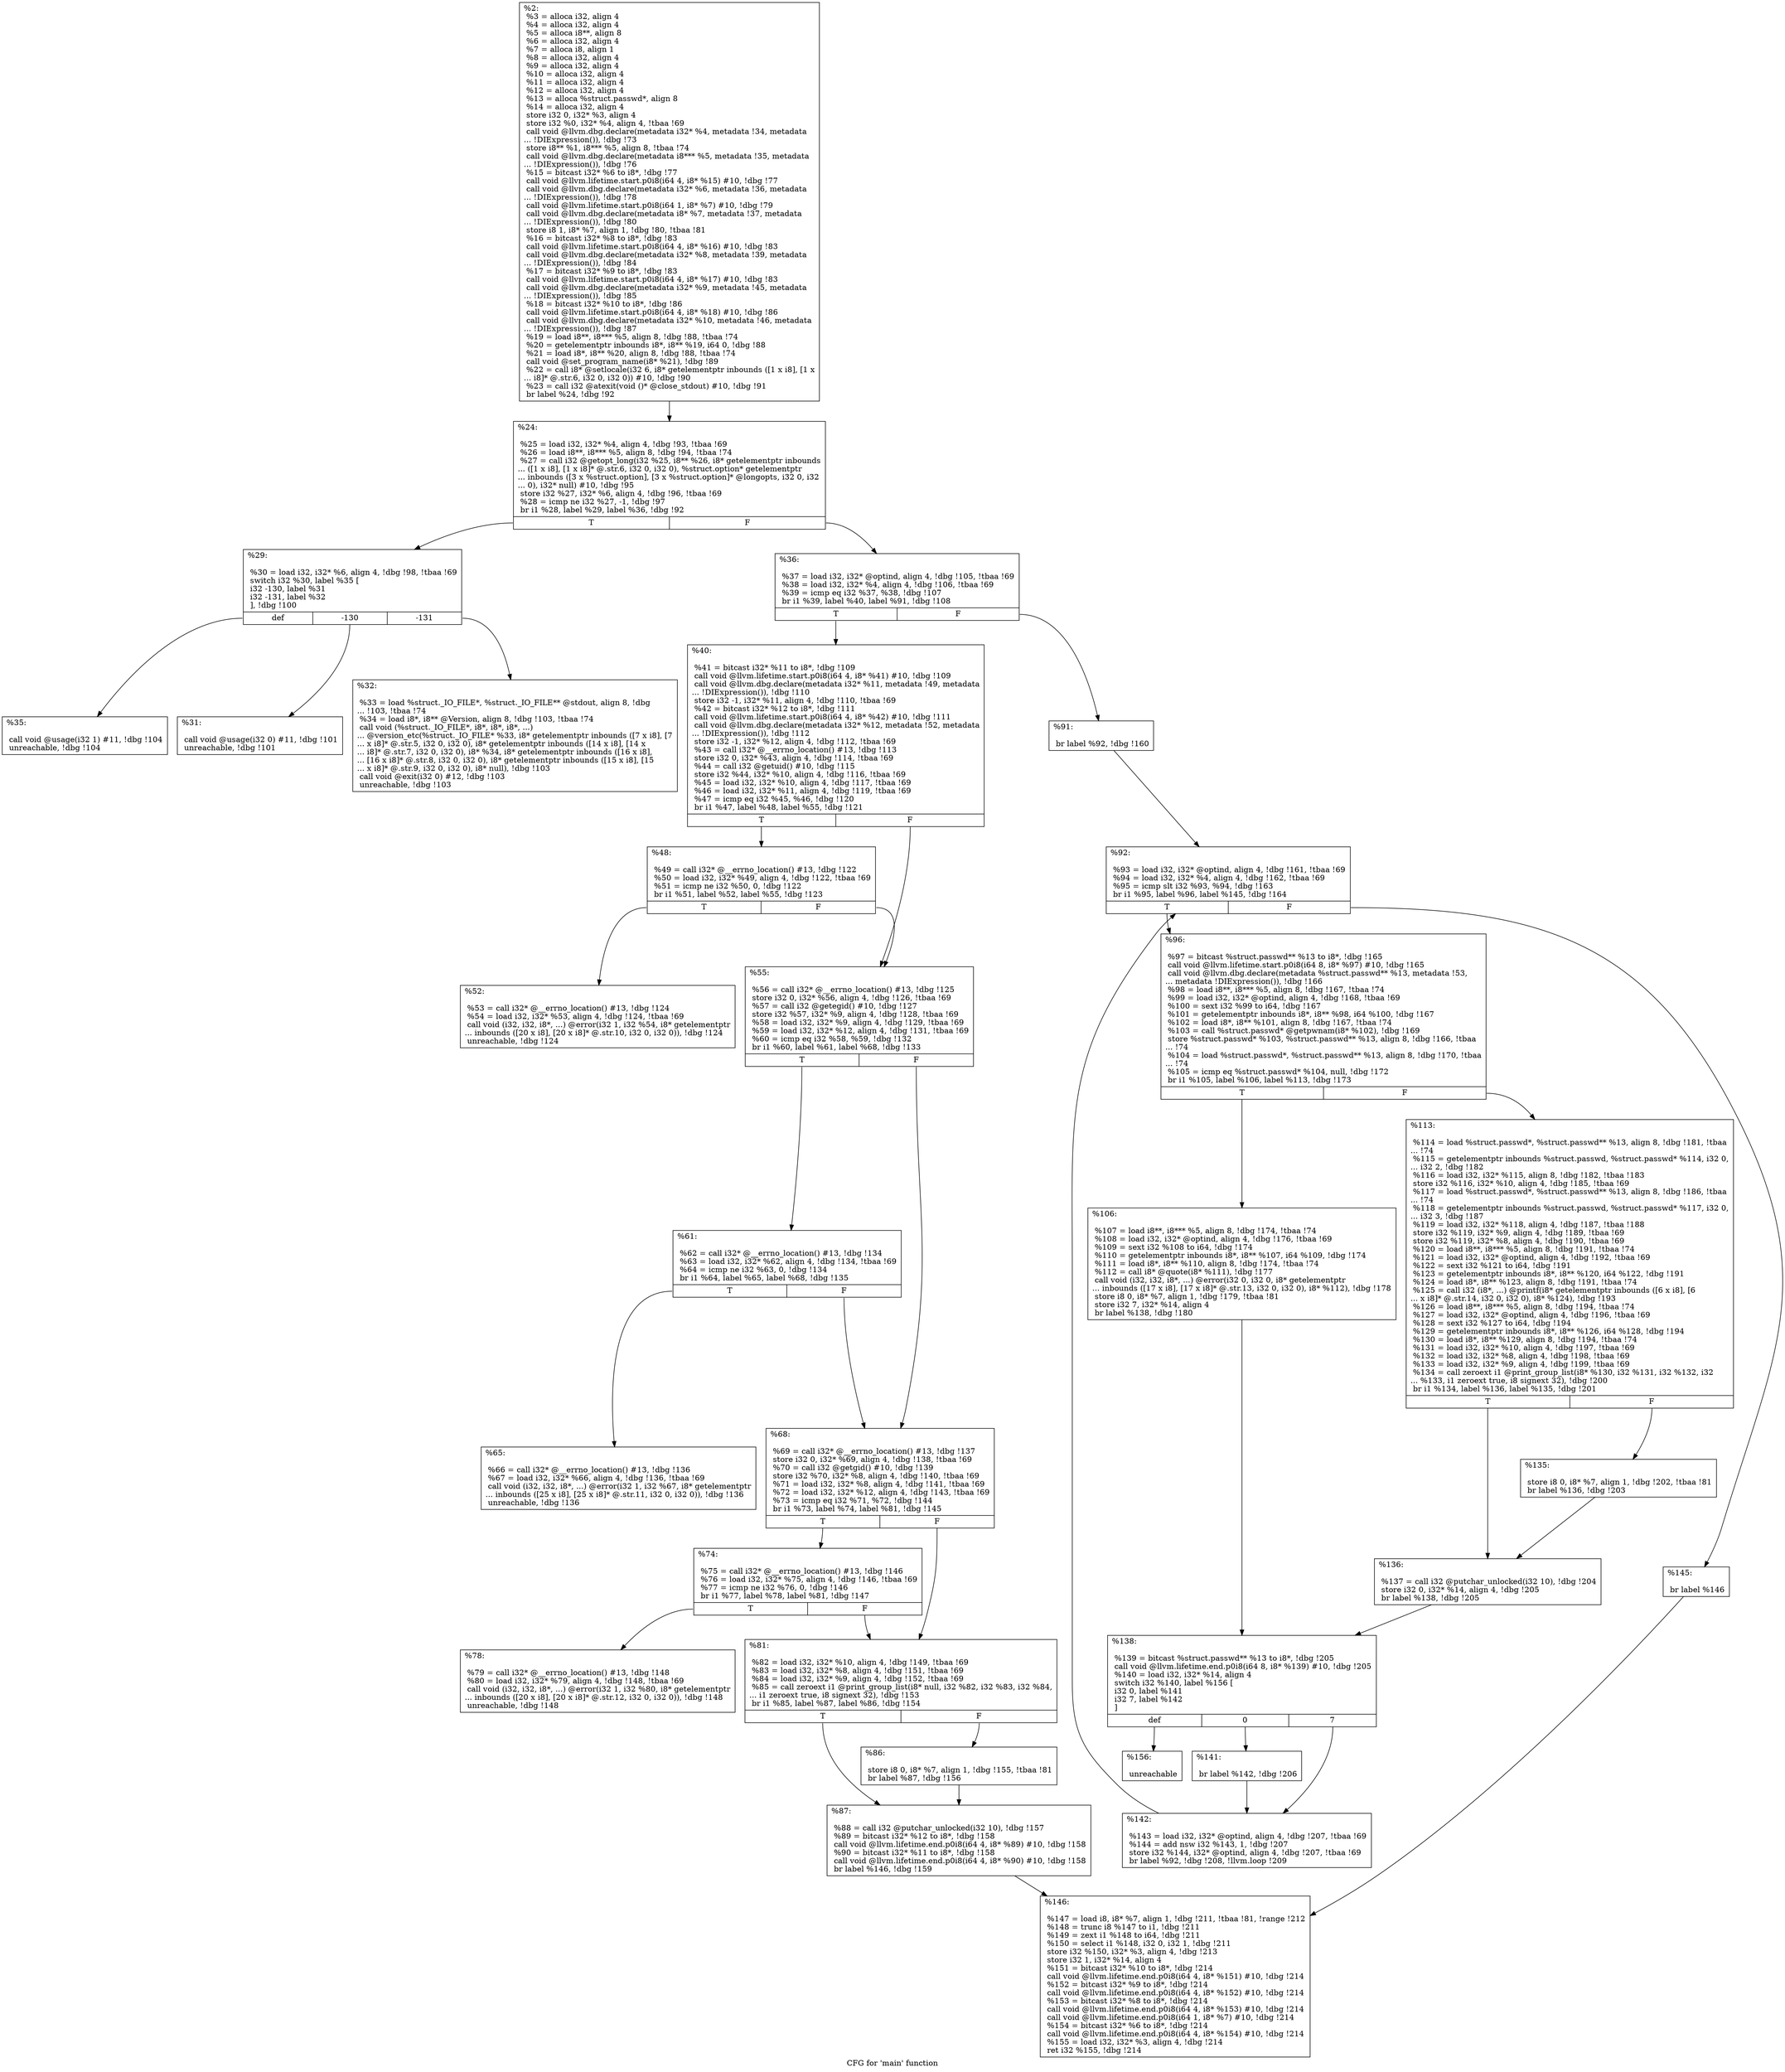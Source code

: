 digraph "CFG for 'main' function" {
	label="CFG for 'main' function";

	Node0x14b0ef0 [shape=record,label="{%2:\l  %3 = alloca i32, align 4\l  %4 = alloca i32, align 4\l  %5 = alloca i8**, align 8\l  %6 = alloca i32, align 4\l  %7 = alloca i8, align 1\l  %8 = alloca i32, align 4\l  %9 = alloca i32, align 4\l  %10 = alloca i32, align 4\l  %11 = alloca i32, align 4\l  %12 = alloca i32, align 4\l  %13 = alloca %struct.passwd*, align 8\l  %14 = alloca i32, align 4\l  store i32 0, i32* %3, align 4\l  store i32 %0, i32* %4, align 4, !tbaa !69\l  call void @llvm.dbg.declare(metadata i32* %4, metadata !34, metadata\l... !DIExpression()), !dbg !73\l  store i8** %1, i8*** %5, align 8, !tbaa !74\l  call void @llvm.dbg.declare(metadata i8*** %5, metadata !35, metadata\l... !DIExpression()), !dbg !76\l  %15 = bitcast i32* %6 to i8*, !dbg !77\l  call void @llvm.lifetime.start.p0i8(i64 4, i8* %15) #10, !dbg !77\l  call void @llvm.dbg.declare(metadata i32* %6, metadata !36, metadata\l... !DIExpression()), !dbg !78\l  call void @llvm.lifetime.start.p0i8(i64 1, i8* %7) #10, !dbg !79\l  call void @llvm.dbg.declare(metadata i8* %7, metadata !37, metadata\l... !DIExpression()), !dbg !80\l  store i8 1, i8* %7, align 1, !dbg !80, !tbaa !81\l  %16 = bitcast i32* %8 to i8*, !dbg !83\l  call void @llvm.lifetime.start.p0i8(i64 4, i8* %16) #10, !dbg !83\l  call void @llvm.dbg.declare(metadata i32* %8, metadata !39, metadata\l... !DIExpression()), !dbg !84\l  %17 = bitcast i32* %9 to i8*, !dbg !83\l  call void @llvm.lifetime.start.p0i8(i64 4, i8* %17) #10, !dbg !83\l  call void @llvm.dbg.declare(metadata i32* %9, metadata !45, metadata\l... !DIExpression()), !dbg !85\l  %18 = bitcast i32* %10 to i8*, !dbg !86\l  call void @llvm.lifetime.start.p0i8(i64 4, i8* %18) #10, !dbg !86\l  call void @llvm.dbg.declare(metadata i32* %10, metadata !46, metadata\l... !DIExpression()), !dbg !87\l  %19 = load i8**, i8*** %5, align 8, !dbg !88, !tbaa !74\l  %20 = getelementptr inbounds i8*, i8** %19, i64 0, !dbg !88\l  %21 = load i8*, i8** %20, align 8, !dbg !88, !tbaa !74\l  call void @set_program_name(i8* %21), !dbg !89\l  %22 = call i8* @setlocale(i32 6, i8* getelementptr inbounds ([1 x i8], [1 x\l... i8]* @.str.6, i32 0, i32 0)) #10, !dbg !90\l  %23 = call i32 @atexit(void ()* @close_stdout) #10, !dbg !91\l  br label %24, !dbg !92\l}"];
	Node0x14b0ef0 -> Node0x14b0f40;
	Node0x14b0f40 [shape=record,label="{%24:\l\l  %25 = load i32, i32* %4, align 4, !dbg !93, !tbaa !69\l  %26 = load i8**, i8*** %5, align 8, !dbg !94, !tbaa !74\l  %27 = call i32 @getopt_long(i32 %25, i8** %26, i8* getelementptr inbounds\l... ([1 x i8], [1 x i8]* @.str.6, i32 0, i32 0), %struct.option* getelementptr\l... inbounds ([3 x %struct.option], [3 x %struct.option]* @longopts, i32 0, i32\l... 0), i32* null) #10, !dbg !95\l  store i32 %27, i32* %6, align 4, !dbg !96, !tbaa !69\l  %28 = icmp ne i32 %27, -1, !dbg !97\l  br i1 %28, label %29, label %36, !dbg !92\l|{<s0>T|<s1>F}}"];
	Node0x14b0f40:s0 -> Node0x14b0f90;
	Node0x14b0f40:s1 -> Node0x14b10d0;
	Node0x14b0f90 [shape=record,label="{%29:\l\l  %30 = load i32, i32* %6, align 4, !dbg !98, !tbaa !69\l  switch i32 %30, label %35 [\l    i32 -130, label %31\l    i32 -131, label %32\l  ], !dbg !100\l|{<s0>def|<s1>-130|<s2>-131}}"];
	Node0x14b0f90:s0 -> Node0x14b1080;
	Node0x14b0f90:s1 -> Node0x14b0fe0;
	Node0x14b0f90:s2 -> Node0x14b1030;
	Node0x14b0fe0 [shape=record,label="{%31:\l\l  call void @usage(i32 0) #11, !dbg !101\l  unreachable, !dbg !101\l}"];
	Node0x14b1030 [shape=record,label="{%32:\l\l  %33 = load %struct._IO_FILE*, %struct._IO_FILE** @stdout, align 8, !dbg\l... !103, !tbaa !74\l  %34 = load i8*, i8** @Version, align 8, !dbg !103, !tbaa !74\l  call void (%struct._IO_FILE*, i8*, i8*, i8*, ...)\l... @version_etc(%struct._IO_FILE* %33, i8* getelementptr inbounds ([7 x i8], [7\l... x i8]* @.str.5, i32 0, i32 0), i8* getelementptr inbounds ([14 x i8], [14 x\l... i8]* @.str.7, i32 0, i32 0), i8* %34, i8* getelementptr inbounds ([16 x i8],\l... [16 x i8]* @.str.8, i32 0, i32 0), i8* getelementptr inbounds ([15 x i8], [15\l... x i8]* @.str.9, i32 0, i32 0), i8* null), !dbg !103\l  call void @exit(i32 0) #12, !dbg !103\l  unreachable, !dbg !103\l}"];
	Node0x14b1080 [shape=record,label="{%35:\l\l  call void @usage(i32 1) #11, !dbg !104\l  unreachable, !dbg !104\l}"];
	Node0x14b10d0 [shape=record,label="{%36:\l\l  %37 = load i32, i32* @optind, align 4, !dbg !105, !tbaa !69\l  %38 = load i32, i32* %4, align 4, !dbg !106, !tbaa !69\l  %39 = icmp eq i32 %37, %38, !dbg !107\l  br i1 %39, label %40, label %91, !dbg !108\l|{<s0>T|<s1>F}}"];
	Node0x14b10d0:s0 -> Node0x14b1120;
	Node0x14b10d0:s1 -> Node0x14b14e0;
	Node0x14b1120 [shape=record,label="{%40:\l\l  %41 = bitcast i32* %11 to i8*, !dbg !109\l  call void @llvm.lifetime.start.p0i8(i64 4, i8* %41) #10, !dbg !109\l  call void @llvm.dbg.declare(metadata i32* %11, metadata !49, metadata\l... !DIExpression()), !dbg !110\l  store i32 -1, i32* %11, align 4, !dbg !110, !tbaa !69\l  %42 = bitcast i32* %12 to i8*, !dbg !111\l  call void @llvm.lifetime.start.p0i8(i64 4, i8* %42) #10, !dbg !111\l  call void @llvm.dbg.declare(metadata i32* %12, metadata !52, metadata\l... !DIExpression()), !dbg !112\l  store i32 -1, i32* %12, align 4, !dbg !112, !tbaa !69\l  %43 = call i32* @__errno_location() #13, !dbg !113\l  store i32 0, i32* %43, align 4, !dbg !114, !tbaa !69\l  %44 = call i32 @getuid() #10, !dbg !115\l  store i32 %44, i32* %10, align 4, !dbg !116, !tbaa !69\l  %45 = load i32, i32* %10, align 4, !dbg !117, !tbaa !69\l  %46 = load i32, i32* %11, align 4, !dbg !119, !tbaa !69\l  %47 = icmp eq i32 %45, %46, !dbg !120\l  br i1 %47, label %48, label %55, !dbg !121\l|{<s0>T|<s1>F}}"];
	Node0x14b1120:s0 -> Node0x14b1170;
	Node0x14b1120:s1 -> Node0x14b1210;
	Node0x14b1170 [shape=record,label="{%48:\l\l  %49 = call i32* @__errno_location() #13, !dbg !122\l  %50 = load i32, i32* %49, align 4, !dbg !122, !tbaa !69\l  %51 = icmp ne i32 %50, 0, !dbg !122\l  br i1 %51, label %52, label %55, !dbg !123\l|{<s0>T|<s1>F}}"];
	Node0x14b1170:s0 -> Node0x14b11c0;
	Node0x14b1170:s1 -> Node0x14b1210;
	Node0x14b11c0 [shape=record,label="{%52:\l\l  %53 = call i32* @__errno_location() #13, !dbg !124\l  %54 = load i32, i32* %53, align 4, !dbg !124, !tbaa !69\l  call void (i32, i32, i8*, ...) @error(i32 1, i32 %54, i8* getelementptr\l... inbounds ([20 x i8], [20 x i8]* @.str.10, i32 0, i32 0)), !dbg !124\l  unreachable, !dbg !124\l}"];
	Node0x14b1210 [shape=record,label="{%55:\l\l  %56 = call i32* @__errno_location() #13, !dbg !125\l  store i32 0, i32* %56, align 4, !dbg !126, !tbaa !69\l  %57 = call i32 @getegid() #10, !dbg !127\l  store i32 %57, i32* %9, align 4, !dbg !128, !tbaa !69\l  %58 = load i32, i32* %9, align 4, !dbg !129, !tbaa !69\l  %59 = load i32, i32* %12, align 4, !dbg !131, !tbaa !69\l  %60 = icmp eq i32 %58, %59, !dbg !132\l  br i1 %60, label %61, label %68, !dbg !133\l|{<s0>T|<s1>F}}"];
	Node0x14b1210:s0 -> Node0x14b1260;
	Node0x14b1210:s1 -> Node0x14b1300;
	Node0x14b1260 [shape=record,label="{%61:\l\l  %62 = call i32* @__errno_location() #13, !dbg !134\l  %63 = load i32, i32* %62, align 4, !dbg !134, !tbaa !69\l  %64 = icmp ne i32 %63, 0, !dbg !134\l  br i1 %64, label %65, label %68, !dbg !135\l|{<s0>T|<s1>F}}"];
	Node0x14b1260:s0 -> Node0x14b12b0;
	Node0x14b1260:s1 -> Node0x14b1300;
	Node0x14b12b0 [shape=record,label="{%65:\l\l  %66 = call i32* @__errno_location() #13, !dbg !136\l  %67 = load i32, i32* %66, align 4, !dbg !136, !tbaa !69\l  call void (i32, i32, i8*, ...) @error(i32 1, i32 %67, i8* getelementptr\l... inbounds ([25 x i8], [25 x i8]* @.str.11, i32 0, i32 0)), !dbg !136\l  unreachable, !dbg !136\l}"];
	Node0x14b1300 [shape=record,label="{%68:\l\l  %69 = call i32* @__errno_location() #13, !dbg !137\l  store i32 0, i32* %69, align 4, !dbg !138, !tbaa !69\l  %70 = call i32 @getgid() #10, !dbg !139\l  store i32 %70, i32* %8, align 4, !dbg !140, !tbaa !69\l  %71 = load i32, i32* %8, align 4, !dbg !141, !tbaa !69\l  %72 = load i32, i32* %12, align 4, !dbg !143, !tbaa !69\l  %73 = icmp eq i32 %71, %72, !dbg !144\l  br i1 %73, label %74, label %81, !dbg !145\l|{<s0>T|<s1>F}}"];
	Node0x14b1300:s0 -> Node0x14b1350;
	Node0x14b1300:s1 -> Node0x14b13f0;
	Node0x14b1350 [shape=record,label="{%74:\l\l  %75 = call i32* @__errno_location() #13, !dbg !146\l  %76 = load i32, i32* %75, align 4, !dbg !146, !tbaa !69\l  %77 = icmp ne i32 %76, 0, !dbg !146\l  br i1 %77, label %78, label %81, !dbg !147\l|{<s0>T|<s1>F}}"];
	Node0x14b1350:s0 -> Node0x14b13a0;
	Node0x14b1350:s1 -> Node0x14b13f0;
	Node0x14b13a0 [shape=record,label="{%78:\l\l  %79 = call i32* @__errno_location() #13, !dbg !148\l  %80 = load i32, i32* %79, align 4, !dbg !148, !tbaa !69\l  call void (i32, i32, i8*, ...) @error(i32 1, i32 %80, i8* getelementptr\l... inbounds ([20 x i8], [20 x i8]* @.str.12, i32 0, i32 0)), !dbg !148\l  unreachable, !dbg !148\l}"];
	Node0x14b13f0 [shape=record,label="{%81:\l\l  %82 = load i32, i32* %10, align 4, !dbg !149, !tbaa !69\l  %83 = load i32, i32* %8, align 4, !dbg !151, !tbaa !69\l  %84 = load i32, i32* %9, align 4, !dbg !152, !tbaa !69\l  %85 = call zeroext i1 @print_group_list(i8* null, i32 %82, i32 %83, i32 %84,\l... i1 zeroext true, i8 signext 32), !dbg !153\l  br i1 %85, label %87, label %86, !dbg !154\l|{<s0>T|<s1>F}}"];
	Node0x14b13f0:s0 -> Node0x14b1490;
	Node0x14b13f0:s1 -> Node0x14b1440;
	Node0x14b1440 [shape=record,label="{%86:\l\l  store i8 0, i8* %7, align 1, !dbg !155, !tbaa !81\l  br label %87, !dbg !156\l}"];
	Node0x14b1440 -> Node0x14b1490;
	Node0x14b1490 [shape=record,label="{%87:\l\l  %88 = call i32 @putchar_unlocked(i32 10), !dbg !157\l  %89 = bitcast i32* %12 to i8*, !dbg !158\l  call void @llvm.lifetime.end.p0i8(i64 4, i8* %89) #10, !dbg !158\l  %90 = bitcast i32* %11 to i8*, !dbg !158\l  call void @llvm.lifetime.end.p0i8(i64 4, i8* %90) #10, !dbg !158\l  br label %146, !dbg !159\l}"];
	Node0x14b1490 -> Node0x14b1850;
	Node0x14b14e0 [shape=record,label="{%91:\l\l  br label %92, !dbg !160\l}"];
	Node0x14b14e0 -> Node0x14b1530;
	Node0x14b1530 [shape=record,label="{%92:\l\l  %93 = load i32, i32* @optind, align 4, !dbg !161, !tbaa !69\l  %94 = load i32, i32* %4, align 4, !dbg !162, !tbaa !69\l  %95 = icmp slt i32 %93, %94, !dbg !163\l  br i1 %95, label %96, label %145, !dbg !164\l|{<s0>T|<s1>F}}"];
	Node0x14b1530:s0 -> Node0x14b1580;
	Node0x14b1530:s1 -> Node0x14b1800;
	Node0x14b1580 [shape=record,label="{%96:\l\l  %97 = bitcast %struct.passwd** %13 to i8*, !dbg !165\l  call void @llvm.lifetime.start.p0i8(i64 8, i8* %97) #10, !dbg !165\l  call void @llvm.dbg.declare(metadata %struct.passwd** %13, metadata !53,\l... metadata !DIExpression()), !dbg !166\l  %98 = load i8**, i8*** %5, align 8, !dbg !167, !tbaa !74\l  %99 = load i32, i32* @optind, align 4, !dbg !168, !tbaa !69\l  %100 = sext i32 %99 to i64, !dbg !167\l  %101 = getelementptr inbounds i8*, i8** %98, i64 %100, !dbg !167\l  %102 = load i8*, i8** %101, align 8, !dbg !167, !tbaa !74\l  %103 = call %struct.passwd* @getpwnam(i8* %102), !dbg !169\l  store %struct.passwd* %103, %struct.passwd** %13, align 8, !dbg !166, !tbaa\l... !74\l  %104 = load %struct.passwd*, %struct.passwd** %13, align 8, !dbg !170, !tbaa\l... !74\l  %105 = icmp eq %struct.passwd* %104, null, !dbg !172\l  br i1 %105, label %106, label %113, !dbg !173\l|{<s0>T|<s1>F}}"];
	Node0x14b1580:s0 -> Node0x14b15d0;
	Node0x14b1580:s1 -> Node0x14b1620;
	Node0x14b15d0 [shape=record,label="{%106:\l\l  %107 = load i8**, i8*** %5, align 8, !dbg !174, !tbaa !74\l  %108 = load i32, i32* @optind, align 4, !dbg !176, !tbaa !69\l  %109 = sext i32 %108 to i64, !dbg !174\l  %110 = getelementptr inbounds i8*, i8** %107, i64 %109, !dbg !174\l  %111 = load i8*, i8** %110, align 8, !dbg !174, !tbaa !74\l  %112 = call i8* @quote(i8* %111), !dbg !177\l  call void (i32, i32, i8*, ...) @error(i32 0, i32 0, i8* getelementptr\l... inbounds ([17 x i8], [17 x i8]* @.str.13, i32 0, i32 0), i8* %112), !dbg !178\l  store i8 0, i8* %7, align 1, !dbg !179, !tbaa !81\l  store i32 7, i32* %14, align 4\l  br label %138, !dbg !180\l}"];
	Node0x14b15d0 -> Node0x14b1710;
	Node0x14b1620 [shape=record,label="{%113:\l\l  %114 = load %struct.passwd*, %struct.passwd** %13, align 8, !dbg !181, !tbaa\l... !74\l  %115 = getelementptr inbounds %struct.passwd, %struct.passwd* %114, i32 0,\l... i32 2, !dbg !182\l  %116 = load i32, i32* %115, align 8, !dbg !182, !tbaa !183\l  store i32 %116, i32* %10, align 4, !dbg !185, !tbaa !69\l  %117 = load %struct.passwd*, %struct.passwd** %13, align 8, !dbg !186, !tbaa\l... !74\l  %118 = getelementptr inbounds %struct.passwd, %struct.passwd* %117, i32 0,\l... i32 3, !dbg !187\l  %119 = load i32, i32* %118, align 4, !dbg !187, !tbaa !188\l  store i32 %119, i32* %9, align 4, !dbg !189, !tbaa !69\l  store i32 %119, i32* %8, align 4, !dbg !190, !tbaa !69\l  %120 = load i8**, i8*** %5, align 8, !dbg !191, !tbaa !74\l  %121 = load i32, i32* @optind, align 4, !dbg !192, !tbaa !69\l  %122 = sext i32 %121 to i64, !dbg !191\l  %123 = getelementptr inbounds i8*, i8** %120, i64 %122, !dbg !191\l  %124 = load i8*, i8** %123, align 8, !dbg !191, !tbaa !74\l  %125 = call i32 (i8*, ...) @printf(i8* getelementptr inbounds ([6 x i8], [6\l... x i8]* @.str.14, i32 0, i32 0), i8* %124), !dbg !193\l  %126 = load i8**, i8*** %5, align 8, !dbg !194, !tbaa !74\l  %127 = load i32, i32* @optind, align 4, !dbg !196, !tbaa !69\l  %128 = sext i32 %127 to i64, !dbg !194\l  %129 = getelementptr inbounds i8*, i8** %126, i64 %128, !dbg !194\l  %130 = load i8*, i8** %129, align 8, !dbg !194, !tbaa !74\l  %131 = load i32, i32* %10, align 4, !dbg !197, !tbaa !69\l  %132 = load i32, i32* %8, align 4, !dbg !198, !tbaa !69\l  %133 = load i32, i32* %9, align 4, !dbg !199, !tbaa !69\l  %134 = call zeroext i1 @print_group_list(i8* %130, i32 %131, i32 %132, i32\l... %133, i1 zeroext true, i8 signext 32), !dbg !200\l  br i1 %134, label %136, label %135, !dbg !201\l|{<s0>T|<s1>F}}"];
	Node0x14b1620:s0 -> Node0x14b16c0;
	Node0x14b1620:s1 -> Node0x14b1670;
	Node0x14b1670 [shape=record,label="{%135:\l\l  store i8 0, i8* %7, align 1, !dbg !202, !tbaa !81\l  br label %136, !dbg !203\l}"];
	Node0x14b1670 -> Node0x14b16c0;
	Node0x14b16c0 [shape=record,label="{%136:\l\l  %137 = call i32 @putchar_unlocked(i32 10), !dbg !204\l  store i32 0, i32* %14, align 4, !dbg !205\l  br label %138, !dbg !205\l}"];
	Node0x14b16c0 -> Node0x14b1710;
	Node0x14b1710 [shape=record,label="{%138:\l\l  %139 = bitcast %struct.passwd** %13 to i8*, !dbg !205\l  call void @llvm.lifetime.end.p0i8(i64 8, i8* %139) #10, !dbg !205\l  %140 = load i32, i32* %14, align 4\l  switch i32 %140, label %156 [\l    i32 0, label %141\l    i32 7, label %142\l  ]\l|{<s0>def|<s1>0|<s2>7}}"];
	Node0x14b1710:s0 -> Node0x14b18a0;
	Node0x14b1710:s1 -> Node0x14b1760;
	Node0x14b1710:s2 -> Node0x14b17b0;
	Node0x14b1760 [shape=record,label="{%141:\l\l  br label %142, !dbg !206\l}"];
	Node0x14b1760 -> Node0x14b17b0;
	Node0x14b17b0 [shape=record,label="{%142:\l\l  %143 = load i32, i32* @optind, align 4, !dbg !207, !tbaa !69\l  %144 = add nsw i32 %143, 1, !dbg !207\l  store i32 %144, i32* @optind, align 4, !dbg !207, !tbaa !69\l  br label %92, !dbg !208, !llvm.loop !209\l}"];
	Node0x14b17b0 -> Node0x14b1530;
	Node0x14b1800 [shape=record,label="{%145:\l\l  br label %146\l}"];
	Node0x14b1800 -> Node0x14b1850;
	Node0x14b1850 [shape=record,label="{%146:\l\l  %147 = load i8, i8* %7, align 1, !dbg !211, !tbaa !81, !range !212\l  %148 = trunc i8 %147 to i1, !dbg !211\l  %149 = zext i1 %148 to i64, !dbg !211\l  %150 = select i1 %148, i32 0, i32 1, !dbg !211\l  store i32 %150, i32* %3, align 4, !dbg !213\l  store i32 1, i32* %14, align 4\l  %151 = bitcast i32* %10 to i8*, !dbg !214\l  call void @llvm.lifetime.end.p0i8(i64 4, i8* %151) #10, !dbg !214\l  %152 = bitcast i32* %9 to i8*, !dbg !214\l  call void @llvm.lifetime.end.p0i8(i64 4, i8* %152) #10, !dbg !214\l  %153 = bitcast i32* %8 to i8*, !dbg !214\l  call void @llvm.lifetime.end.p0i8(i64 4, i8* %153) #10, !dbg !214\l  call void @llvm.lifetime.end.p0i8(i64 1, i8* %7) #10, !dbg !214\l  %154 = bitcast i32* %6 to i8*, !dbg !214\l  call void @llvm.lifetime.end.p0i8(i64 4, i8* %154) #10, !dbg !214\l  %155 = load i32, i32* %3, align 4, !dbg !214\l  ret i32 %155, !dbg !214\l}"];
	Node0x14b18a0 [shape=record,label="{%156:\l\l  unreachable\l}"];
}
